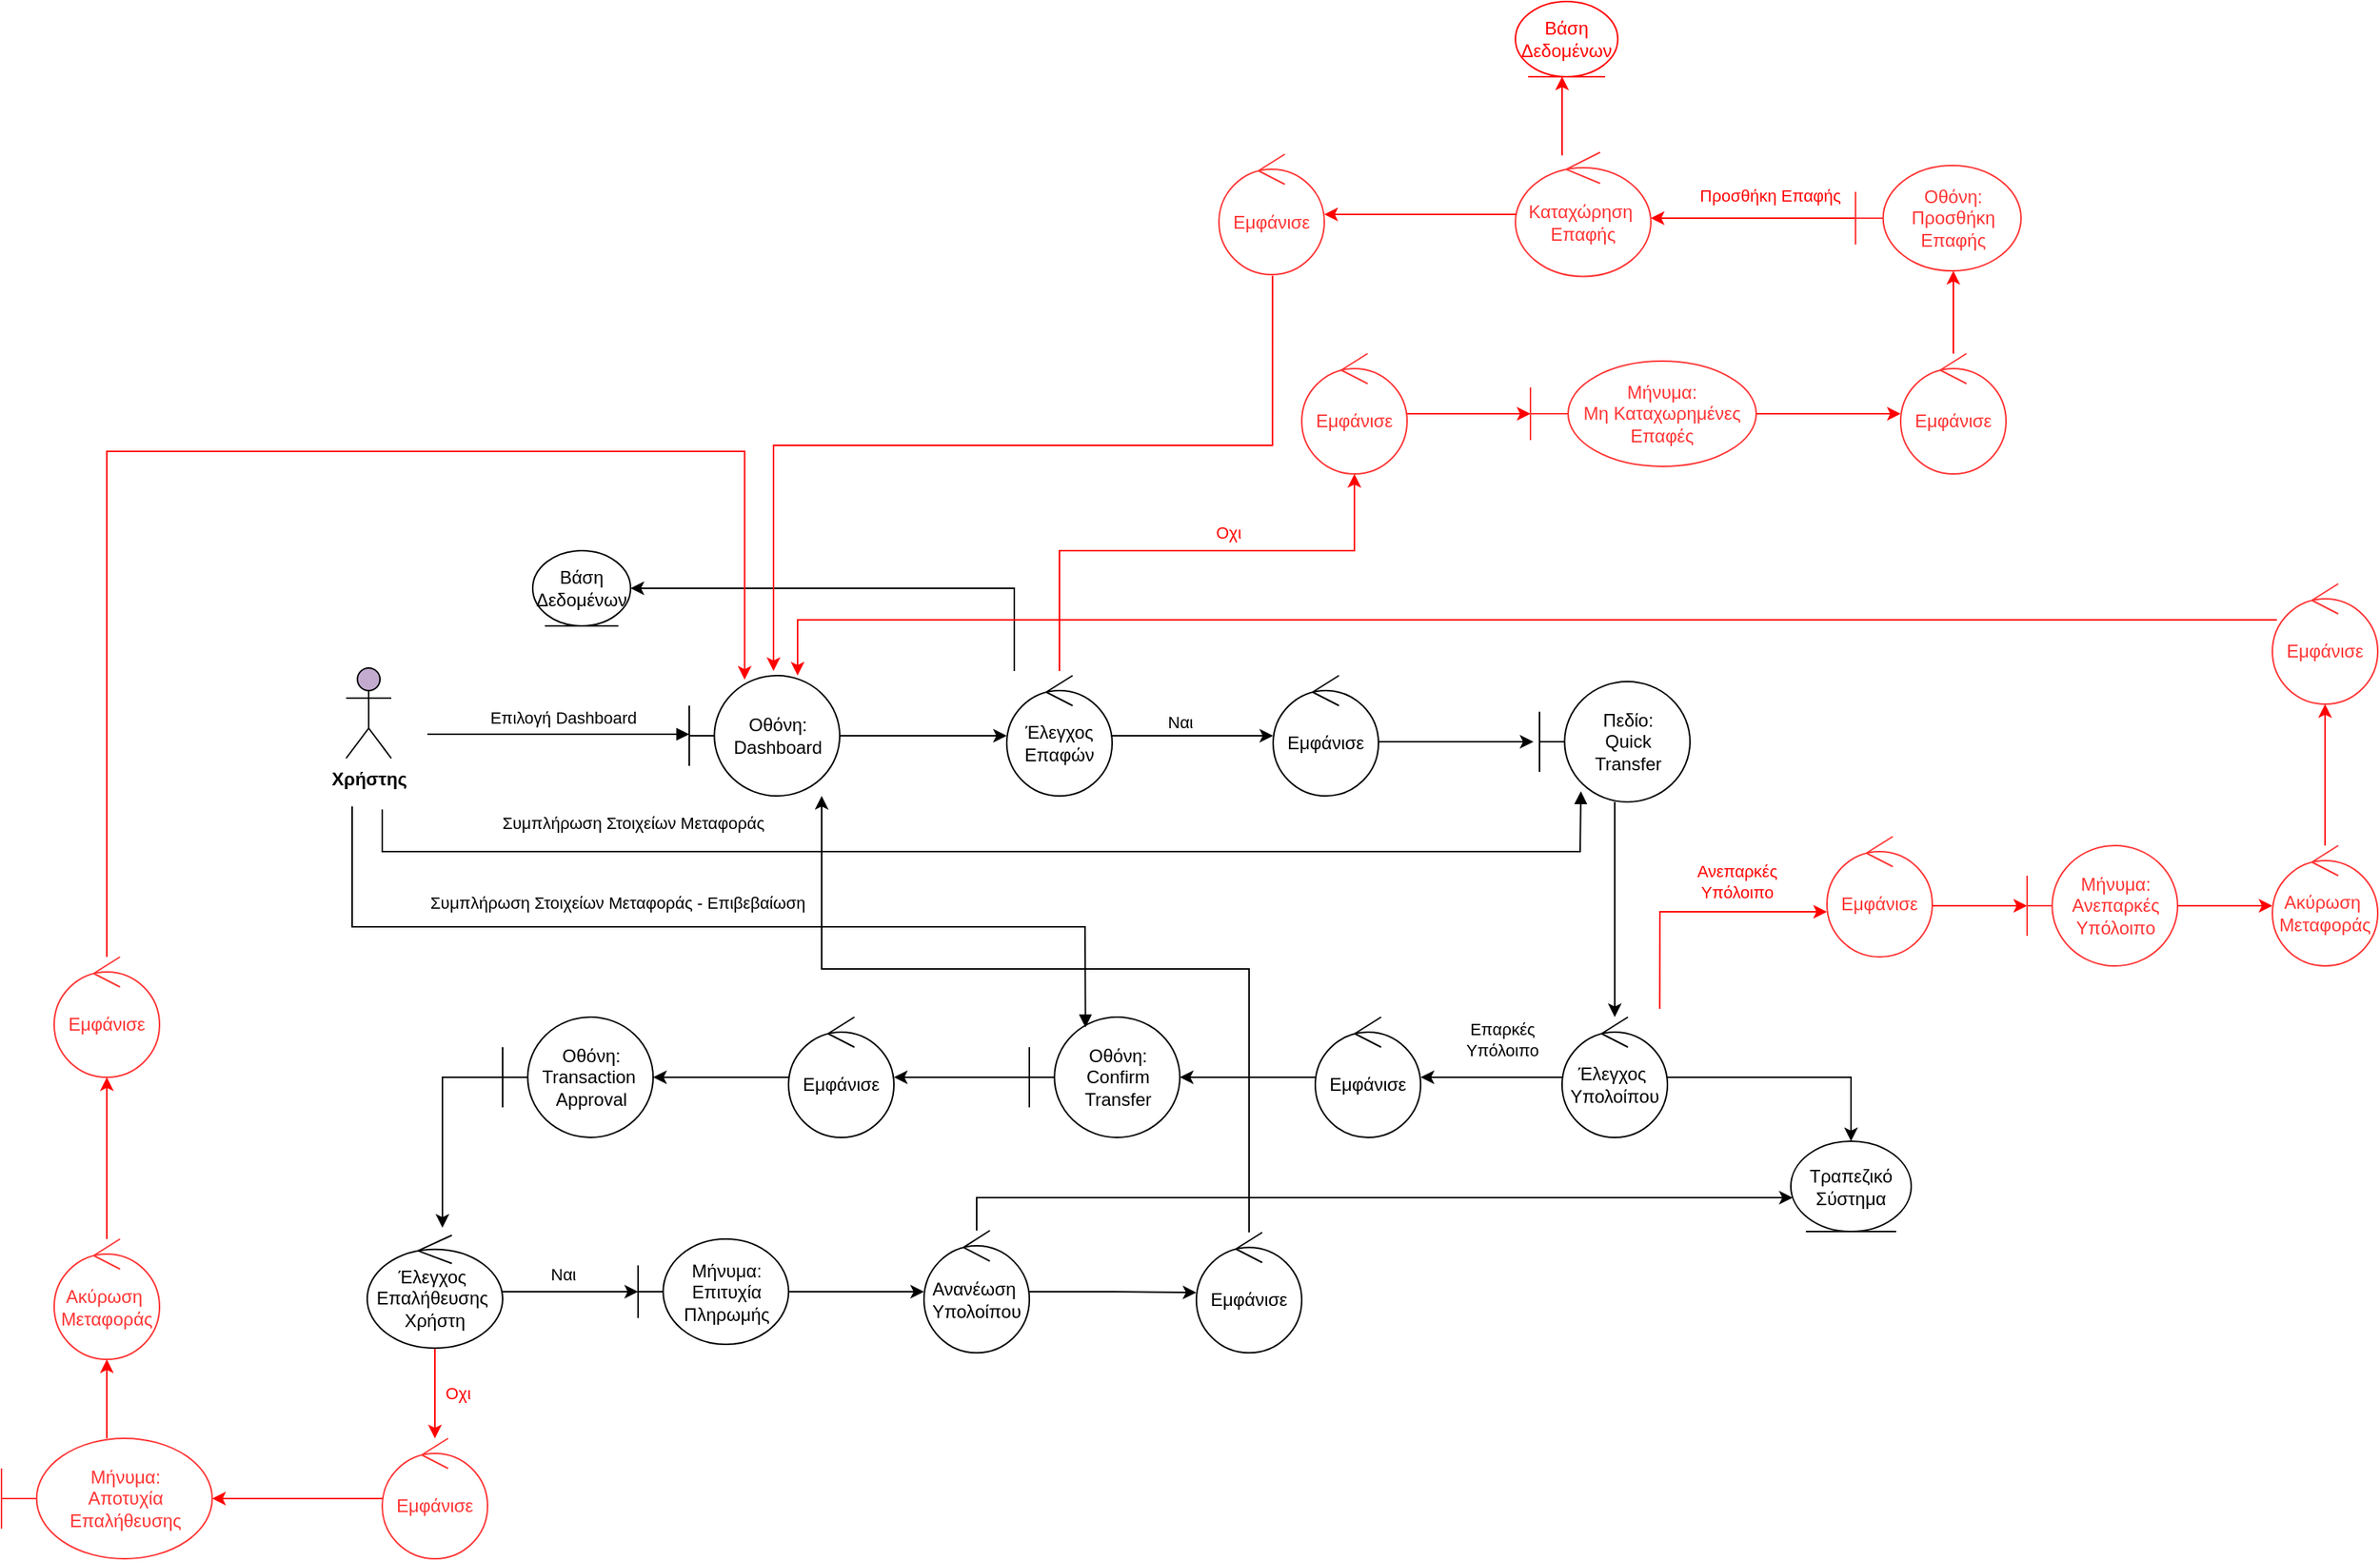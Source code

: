 <mxfile version="19.0.1" type="github"><diagram id="ZXy_3O-CRI1T3Pf7ygeH" name="Page-1"><mxGraphModel dx="2287" dy="1289" grid="0" gridSize="10" guides="1" tooltips="1" connect="1" arrows="1" fold="1" page="0" pageScale="1" pageWidth="827" pageHeight="1169" background="#ffffff" math="0" shadow="0"><root><mxCell id="0"/><mxCell id="1" parent="0"/><mxCell id="hXuJ4Z56DCLlGkcUTUL8-1" value="&lt;b&gt;&lt;font color=&quot;#000000&quot;&gt;Χρήστης&lt;/font&gt;&lt;/b&gt;" style="shape=umlActor;verticalLabelPosition=bottom;verticalAlign=top;html=1;fillColor=#C3ABD0;strokeColor=#000000;fontColor=#ffffff;" parent="1" vertex="1"><mxGeometry x="30" y="48" width="30" height="60" as="geometry"/></mxCell><mxCell id="hXuJ4Z56DCLlGkcUTUL8-9" value="" style="edgeStyle=orthogonalEdgeStyle;rounded=0;orthogonalLoop=1;jettySize=auto;html=1;" parent="1" source="hXuJ4Z56DCLlGkcUTUL8-2" target="hXuJ4Z56DCLlGkcUTUL8-3" edge="1"><mxGeometry relative="1" as="geometry"/></mxCell><mxCell id="hXuJ4Z56DCLlGkcUTUL8-2" value="Οθόνη:&lt;br&gt;Dashboard" style="shape=umlBoundary;whiteSpace=wrap;html=1;" parent="1" vertex="1"><mxGeometry x="258" y="53" width="100" height="80" as="geometry"/></mxCell><mxCell id="hXuJ4Z56DCLlGkcUTUL8-10" value="" style="edgeStyle=orthogonalEdgeStyle;rounded=0;orthogonalLoop=1;jettySize=auto;html=1;" parent="1" source="hXuJ4Z56DCLlGkcUTUL8-3" target="hXuJ4Z56DCLlGkcUTUL8-4" edge="1"><mxGeometry relative="1" as="geometry"/></mxCell><mxCell id="hXuJ4Z56DCLlGkcUTUL8-14" value="Ναι&lt;br&gt;" style="edgeLabel;html=1;align=center;verticalAlign=middle;resizable=0;points=[];" parent="hXuJ4Z56DCLlGkcUTUL8-10" vertex="1" connectable="0"><mxGeometry x="-0.682" y="2" relative="1" as="geometry"><mxPoint x="28" y="-7" as="offset"/></mxGeometry></mxCell><mxCell id="qV5mTYKscrBFaTGhujXJ-31" value="" style="edgeStyle=orthogonalEdgeStyle;rounded=0;orthogonalLoop=1;jettySize=auto;html=1;" parent="1" target="qV5mTYKscrBFaTGhujXJ-30" edge="1"><mxGeometry relative="1" as="geometry"><mxPoint x="474" y="50" as="sourcePoint"/><Array as="points"><mxPoint x="474" y="-5"/></Array></mxGeometry></mxCell><mxCell id="hXuJ4Z56DCLlGkcUTUL8-3" value="Έλεγχος&lt;br&gt;Επαφών" style="ellipse;shape=umlControl;whiteSpace=wrap;html=1;" parent="1" vertex="1"><mxGeometry x="469" y="53" width="70" height="80" as="geometry"/></mxCell><mxCell id="hXuJ4Z56DCLlGkcUTUL8-4" value="Εμφάνισε" style="ellipse;shape=umlControl;whiteSpace=wrap;html=1;" parent="1" vertex="1"><mxGeometry x="646" y="53" width="70" height="80" as="geometry"/></mxCell><mxCell id="qV5mTYKscrBFaTGhujXJ-2" value="" style="edgeStyle=orthogonalEdgeStyle;rounded=0;orthogonalLoop=1;jettySize=auto;html=1;" parent="1" source="hXuJ4Z56DCLlGkcUTUL8-7" target="qV5mTYKscrBFaTGhujXJ-1" edge="1"><mxGeometry relative="1" as="geometry"/></mxCell><mxCell id="hXuJ4Z56DCLlGkcUTUL8-7" value="Πεδίο:&lt;br&gt;Quick &lt;br&gt;Transfer" style="shape=umlBoundary;whiteSpace=wrap;html=1;" parent="1" vertex="1"><mxGeometry x="823" y="57" width="100" height="80" as="geometry"/></mxCell><mxCell id="hXuJ4Z56DCLlGkcUTUL8-8" value="Επιλογή&amp;nbsp;Dashboard" style="html=1;verticalAlign=bottom;endArrow=block;rounded=0;" parent="1" edge="1"><mxGeometry x="0.035" y="2" width="80" relative="1" as="geometry"><mxPoint x="84" y="92" as="sourcePoint"/><mxPoint x="258" y="92" as="targetPoint"/><mxPoint as="offset"/></mxGeometry></mxCell><mxCell id="hXuJ4Z56DCLlGkcUTUL8-11" value="" style="endArrow=classic;html=1;rounded=0;" parent="1" edge="1"><mxGeometry width="50" height="50" relative="1" as="geometry"><mxPoint x="716" y="97" as="sourcePoint"/><mxPoint x="819" y="97" as="targetPoint"/></mxGeometry></mxCell><mxCell id="hXuJ4Z56DCLlGkcUTUL8-15" value="&lt;span style=&quot;&quot;&gt;Συμπλήρωση Στοιχείων Μεταφοράς&amp;nbsp;&lt;/span&gt;" style="html=1;verticalAlign=bottom;endArrow=block;rounded=0;entryX=0.275;entryY=0.911;entryDx=0;entryDy=0;entryPerimeter=0;" parent="1" edge="1" target="hXuJ4Z56DCLlGkcUTUL8-7"><mxGeometry x="-0.546" y="10" width="80" relative="1" as="geometry"><mxPoint x="54" y="142" as="sourcePoint"/><mxPoint x="824" y="130" as="targetPoint"/><Array as="points"><mxPoint x="54" y="170"/><mxPoint x="231" y="170"/><mxPoint x="850" y="170"/></Array><mxPoint as="offset"/></mxGeometry></mxCell><mxCell id="qV5mTYKscrBFaTGhujXJ-7" value="" style="edgeStyle=orthogonalEdgeStyle;rounded=0;orthogonalLoop=1;jettySize=auto;html=1;" parent="1" source="qV5mTYKscrBFaTGhujXJ-1" target="qV5mTYKscrBFaTGhujXJ-3" edge="1"><mxGeometry relative="1" as="geometry"/></mxCell><mxCell id="qV5mTYKscrBFaTGhujXJ-77" value="Επαρκές &lt;br&gt;Υπόλοιπο" style="edgeLabel;html=1;align=center;verticalAlign=middle;resizable=0;points=[];fontColor=#000000;" parent="qV5mTYKscrBFaTGhujXJ-7" vertex="1" connectable="0"><mxGeometry x="-0.242" y="-3" relative="1" as="geometry"><mxPoint x="-5" y="-22" as="offset"/></mxGeometry></mxCell><mxCell id="qV5mTYKscrBFaTGhujXJ-27" value="" style="edgeStyle=orthogonalEdgeStyle;rounded=0;orthogonalLoop=1;jettySize=auto;html=1;" parent="1" source="qV5mTYKscrBFaTGhujXJ-1" target="qV5mTYKscrBFaTGhujXJ-28" edge="1"><mxGeometry relative="1" as="geometry"><mxPoint x="984" y="320" as="targetPoint"/></mxGeometry></mxCell><mxCell id="qV5mTYKscrBFaTGhujXJ-1" value="Έλεγχος&amp;nbsp;&lt;br&gt;Υπολοίπου" style="ellipse;shape=umlControl;whiteSpace=wrap;html=1;" parent="1" vertex="1"><mxGeometry x="838" y="280" width="70" height="80" as="geometry"/></mxCell><mxCell id="qV5mTYKscrBFaTGhujXJ-8" value="" style="edgeStyle=orthogonalEdgeStyle;rounded=0;orthogonalLoop=1;jettySize=auto;html=1;" parent="1" source="qV5mTYKscrBFaTGhujXJ-3" target="qV5mTYKscrBFaTGhujXJ-4" edge="1"><mxGeometry relative="1" as="geometry"/></mxCell><mxCell id="qV5mTYKscrBFaTGhujXJ-3" value="Εμφάνισε" style="ellipse;shape=umlControl;whiteSpace=wrap;html=1;" parent="1" vertex="1"><mxGeometry x="674" y="280" width="70" height="80" as="geometry"/></mxCell><mxCell id="qV5mTYKscrBFaTGhujXJ-16" value="" style="edgeStyle=orthogonalEdgeStyle;rounded=0;orthogonalLoop=1;jettySize=auto;html=1;" parent="1" source="qV5mTYKscrBFaTGhujXJ-4" target="qV5mTYKscrBFaTGhujXJ-11" edge="1"><mxGeometry relative="1" as="geometry"/></mxCell><mxCell id="qV5mTYKscrBFaTGhujXJ-4" value="Οθόνη:&lt;br&gt;Confirm&lt;br&gt;Transfer" style="shape=umlBoundary;whiteSpace=wrap;html=1;" parent="1" vertex="1"><mxGeometry x="484" y="280" width="100" height="80" as="geometry"/></mxCell><mxCell id="qV5mTYKscrBFaTGhujXJ-5" value="" style="html=1;verticalAlign=bottom;endArrow=block;rounded=0;entryX=0.373;entryY=0.086;entryDx=0;entryDy=0;entryPerimeter=0;" parent="1" target="qV5mTYKscrBFaTGhujXJ-4" edge="1"><mxGeometry x="0.829" y="120" width="80" relative="1" as="geometry"><mxPoint x="34" y="140" as="sourcePoint"/><mxPoint x="534" y="230" as="targetPoint"/><Array as="points"><mxPoint x="34" y="220"/><mxPoint x="521" y="220"/></Array><mxPoint as="offset"/></mxGeometry></mxCell><mxCell id="qV5mTYKscrBFaTGhujXJ-6" value="&lt;div style=&quot;text-align: center;&quot;&gt;&lt;span style=&quot;background-color: initial; font-size: 11px;&quot;&gt;Συμπλήρωση Στοιχείων Μεταφοράς - Επιβεβαίωση&lt;/span&gt;&lt;/div&gt;" style="text;whiteSpace=wrap;html=1;" parent="1" vertex="1"><mxGeometry x="84" y="190" width="300" height="20" as="geometry"/></mxCell><mxCell id="qV5mTYKscrBFaTGhujXJ-17" value="" style="edgeStyle=orthogonalEdgeStyle;rounded=0;orthogonalLoop=1;jettySize=auto;html=1;" parent="1" source="qV5mTYKscrBFaTGhujXJ-11" target="qV5mTYKscrBFaTGhujXJ-12" edge="1"><mxGeometry relative="1" as="geometry"/></mxCell><mxCell id="qV5mTYKscrBFaTGhujXJ-11" value="Εμφάνισε" style="ellipse;shape=umlControl;whiteSpace=wrap;html=1;" parent="1" vertex="1"><mxGeometry x="324" y="280" width="70" height="80" as="geometry"/></mxCell><mxCell id="qV5mTYKscrBFaTGhujXJ-12" value="Οθόνη:&lt;br&gt;Transaction&amp;nbsp;&lt;br&gt;Approval" style="shape=umlBoundary;whiteSpace=wrap;html=1;" parent="1" vertex="1"><mxGeometry x="134" y="280" width="100" height="80" as="geometry"/></mxCell><mxCell id="qV5mTYKscrBFaTGhujXJ-19" value="" style="edgeStyle=orthogonalEdgeStyle;rounded=0;orthogonalLoop=1;jettySize=auto;html=1;" parent="1" source="qV5mTYKscrBFaTGhujXJ-13" target="qV5mTYKscrBFaTGhujXJ-14" edge="1"><mxGeometry relative="1" as="geometry"/></mxCell><mxCell id="qV5mTYKscrBFaTGhujXJ-21" value="Ναι" style="edgeLabel;html=1;align=center;verticalAlign=middle;resizable=0;points=[];" parent="qV5mTYKscrBFaTGhujXJ-19" vertex="1" connectable="0"><mxGeometry x="-0.341" y="1" relative="1" as="geometry"><mxPoint x="10" y="-11" as="offset"/></mxGeometry></mxCell><mxCell id="qV5mTYKscrBFaTGhujXJ-56" value="" style="edgeStyle=orthogonalEdgeStyle;rounded=0;orthogonalLoop=1;jettySize=auto;html=1;fontColor=#FF0000;strokeColor=#FF0000;" parent="1" source="qV5mTYKscrBFaTGhujXJ-13" target="qV5mTYKscrBFaTGhujXJ-51" edge="1"><mxGeometry relative="1" as="geometry"/></mxCell><mxCell id="qV5mTYKscrBFaTGhujXJ-62" value="Οχι" style="edgeLabel;html=1;align=center;verticalAlign=middle;resizable=0;points=[];fontColor=#FF0000;" parent="qV5mTYKscrBFaTGhujXJ-56" vertex="1" connectable="0"><mxGeometry x="-0.01" relative="1" as="geometry"><mxPoint x="15" as="offset"/></mxGeometry></mxCell><mxCell id="qV5mTYKscrBFaTGhujXJ-13" value="Έλεγχος&amp;nbsp;&lt;br&gt;Επαλήθευσης&amp;nbsp;&lt;br&gt;Χρήστη" style="ellipse;shape=umlControl;whiteSpace=wrap;html=1;" parent="1" vertex="1"><mxGeometry x="44" y="425" width="90" height="75" as="geometry"/></mxCell><mxCell id="qV5mTYKscrBFaTGhujXJ-20" value="" style="edgeStyle=orthogonalEdgeStyle;rounded=0;orthogonalLoop=1;jettySize=auto;html=1;" parent="1" source="qV5mTYKscrBFaTGhujXJ-14" target="qV5mTYKscrBFaTGhujXJ-15" edge="1"><mxGeometry relative="1" as="geometry"/></mxCell><mxCell id="qV5mTYKscrBFaTGhujXJ-14" value="Μήνυμα:&lt;br&gt;Επιτυχία&lt;br&gt;Πληρωμής&lt;br&gt;" style="shape=umlBoundary;whiteSpace=wrap;html=1;" parent="1" vertex="1"><mxGeometry x="224" y="427.5" width="100" height="70" as="geometry"/></mxCell><mxCell id="qV5mTYKscrBFaTGhujXJ-23" value="" style="edgeStyle=orthogonalEdgeStyle;rounded=0;orthogonalLoop=1;jettySize=auto;html=1;" parent="1" source="qV5mTYKscrBFaTGhujXJ-15" target="qV5mTYKscrBFaTGhujXJ-22" edge="1"><mxGeometry relative="1" as="geometry"/></mxCell><mxCell id="qV5mTYKscrBFaTGhujXJ-29" value="" style="edgeStyle=orthogonalEdgeStyle;rounded=0;orthogonalLoop=1;jettySize=auto;html=1;" parent="1" source="qV5mTYKscrBFaTGhujXJ-15" target="qV5mTYKscrBFaTGhujXJ-28" edge="1"><mxGeometry relative="1" as="geometry"><Array as="points"><mxPoint x="449" y="400"/></Array></mxGeometry></mxCell><mxCell id="qV5mTYKscrBFaTGhujXJ-15" value="Ανανέωση&amp;nbsp;&lt;br&gt;Υπολοίπου" style="ellipse;shape=umlControl;whiteSpace=wrap;html=1;" parent="1" vertex="1"><mxGeometry x="414" y="421.88" width="70" height="81.25" as="geometry"/></mxCell><mxCell id="qV5mTYKscrBFaTGhujXJ-18" value="" style="endArrow=classic;html=1;rounded=0;" parent="1" edge="1"><mxGeometry width="50" height="50" relative="1" as="geometry"><mxPoint x="134" y="320" as="sourcePoint"/><mxPoint x="94" y="420" as="targetPoint"/><Array as="points"><mxPoint x="94" y="320"/></Array></mxGeometry></mxCell><mxCell id="jSRuKzGEskVmPQxeunY6-5" style="edgeStyle=orthogonalEdgeStyle;rounded=0;orthogonalLoop=1;jettySize=auto;html=1;fontColor=#000000;strokeColor=#000000;" edge="1" parent="1" source="qV5mTYKscrBFaTGhujXJ-22" target="hXuJ4Z56DCLlGkcUTUL8-2"><mxGeometry relative="1" as="geometry"><Array as="points"><mxPoint x="630" y="248"/><mxPoint x="346" y="248"/></Array></mxGeometry></mxCell><mxCell id="qV5mTYKscrBFaTGhujXJ-22" value="Εμφάνισε" style="ellipse;shape=umlControl;whiteSpace=wrap;html=1;" parent="1" vertex="1"><mxGeometry x="595" y="423.13" width="70" height="80" as="geometry"/></mxCell><mxCell id="qV5mTYKscrBFaTGhujXJ-28" value="Τραπεζικό Σύστημα" style="ellipse;shape=umlEntity;whiteSpace=wrap;html=1;" parent="1" vertex="1"><mxGeometry x="990" y="362.5" width="80" height="60" as="geometry"/></mxCell><mxCell id="qV5mTYKscrBFaTGhujXJ-30" value="Βάση Δεδομένων" style="ellipse;shape=umlEntity;whiteSpace=wrap;html=1;" parent="1" vertex="1"><mxGeometry x="154" y="-30" width="65" height="50" as="geometry"/></mxCell><mxCell id="qV5mTYKscrBFaTGhujXJ-39" value="" style="edgeStyle=orthogonalEdgeStyle;rounded=0;orthogonalLoop=1;jettySize=auto;html=1;fontColor=#FF0000;strokeColor=#FF0000;" parent="1" source="qV5mTYKscrBFaTGhujXJ-32" target="qV5mTYKscrBFaTGhujXJ-33" edge="1"><mxGeometry relative="1" as="geometry"/></mxCell><mxCell id="qV5mTYKscrBFaTGhujXJ-32" value="&lt;font color=&quot;#ff3333&quot;&gt;Εμφάνισε&lt;/font&gt;" style="ellipse;shape=umlControl;whiteSpace=wrap;html=1;strokeColor=#FF3333;" parent="1" vertex="1"><mxGeometry x="665" y="-161" width="70" height="80" as="geometry"/></mxCell><mxCell id="qV5mTYKscrBFaTGhujXJ-40" value="" style="edgeStyle=orthogonalEdgeStyle;rounded=0;orthogonalLoop=1;jettySize=auto;html=1;fontColor=#FF0000;strokeColor=#FF0000;" parent="1" source="qV5mTYKscrBFaTGhujXJ-33" target="qV5mTYKscrBFaTGhujXJ-36" edge="1"><mxGeometry relative="1" as="geometry"/></mxCell><mxCell id="qV5mTYKscrBFaTGhujXJ-33" value="&lt;font color=&quot;#ff3333&quot;&gt;Μήνυμα:&lt;br&gt;Μη Καταχωρημένες Επαφές&lt;/font&gt;" style="shape=umlBoundary;whiteSpace=wrap;html=1;strokeColor=#FF3333;" parent="1" vertex="1"><mxGeometry x="817" y="-156" width="150" height="70" as="geometry"/></mxCell><mxCell id="qV5mTYKscrBFaTGhujXJ-48" value="" style="edgeStyle=orthogonalEdgeStyle;rounded=0;orthogonalLoop=1;jettySize=auto;html=1;fontColor=#FF0000;strokeColor=#FF0000;" parent="1" source="qV5mTYKscrBFaTGhujXJ-34" target="qV5mTYKscrBFaTGhujXJ-46" edge="1"><mxGeometry relative="1" as="geometry"/></mxCell><mxCell id="qV5mTYKscrBFaTGhujXJ-50" value="" style="edgeStyle=orthogonalEdgeStyle;rounded=0;orthogonalLoop=1;jettySize=auto;html=1;fontColor=#FF0000;strokeColor=#FF0000;" parent="1" source="qV5mTYKscrBFaTGhujXJ-34" target="qV5mTYKscrBFaTGhujXJ-45" edge="1"><mxGeometry relative="1" as="geometry"><Array as="points"><mxPoint x="838" y="-299"/><mxPoint x="838" y="-299"/></Array></mxGeometry></mxCell><mxCell id="qV5mTYKscrBFaTGhujXJ-34" value="&lt;font color=&quot;#ff3333&quot;&gt;Καταχώρηση&amp;nbsp;&lt;br&gt;Επαφής&lt;br&gt;&lt;/font&gt;" style="ellipse;shape=umlControl;whiteSpace=wrap;html=1;strokeColor=#FF3333;" parent="1" vertex="1"><mxGeometry x="807" y="-294.75" width="90" height="82.5" as="geometry"/></mxCell><mxCell id="qV5mTYKscrBFaTGhujXJ-43" value="" style="edgeStyle=orthogonalEdgeStyle;rounded=0;orthogonalLoop=1;jettySize=auto;html=1;fontColor=#FF0000;strokeColor=#FF0000;" parent="1" source="qV5mTYKscrBFaTGhujXJ-35" target="qV5mTYKscrBFaTGhujXJ-34" edge="1"><mxGeometry relative="1" as="geometry"><Array as="points"><mxPoint x="1003" y="-251"/><mxPoint x="1003" y="-251"/></Array></mxGeometry></mxCell><mxCell id="qV5mTYKscrBFaTGhujXJ-75" value="Προσθήκη Επαφής" style="edgeLabel;html=1;align=center;verticalAlign=middle;resizable=0;points=[];fontColor=#FF0000;" parent="qV5mTYKscrBFaTGhujXJ-43" vertex="1" connectable="0"><mxGeometry x="-0.266" y="-2" relative="1" as="geometry"><mxPoint x="-7" y="-13" as="offset"/></mxGeometry></mxCell><mxCell id="qV5mTYKscrBFaTGhujXJ-35" value="&lt;font color=&quot;#ff3333&quot;&gt;Οθόνη:&lt;br&gt;Προσθήκη&lt;br&gt;Επαφής&lt;br&gt;&lt;/font&gt;" style="shape=umlBoundary;whiteSpace=wrap;html=1;strokeColor=#FF3333;" parent="1" vertex="1"><mxGeometry x="1033" y="-286" width="110" height="70" as="geometry"/></mxCell><mxCell id="qV5mTYKscrBFaTGhujXJ-41" value="" style="edgeStyle=orthogonalEdgeStyle;rounded=0;orthogonalLoop=1;jettySize=auto;html=1;fontColor=#FF0000;strokeColor=#FF0000;" parent="1" source="qV5mTYKscrBFaTGhujXJ-36" target="qV5mTYKscrBFaTGhujXJ-35" edge="1"><mxGeometry relative="1" as="geometry"><Array as="points"><mxPoint x="1098" y="-216"/><mxPoint x="1098" y="-216"/></Array></mxGeometry></mxCell><mxCell id="qV5mTYKscrBFaTGhujXJ-36" value="&lt;font color=&quot;#ff3333&quot;&gt;Εμφάνισε&lt;/font&gt;" style="ellipse;shape=umlControl;whiteSpace=wrap;html=1;strokeColor=#FF3333;" parent="1" vertex="1"><mxGeometry x="1063" y="-161" width="70" height="80" as="geometry"/></mxCell><mxCell id="qV5mTYKscrBFaTGhujXJ-37" value="" style="endArrow=classic;html=1;rounded=0;strokeColor=#FF0000;" parent="1" edge="1" target="qV5mTYKscrBFaTGhujXJ-32"><mxGeometry width="50" height="50" relative="1" as="geometry"><mxPoint x="504" y="50" as="sourcePoint"/><mxPoint x="644" y="-30" as="targetPoint"/><Array as="points"><mxPoint x="504" y="-30"/><mxPoint x="700" y="-30"/></Array></mxGeometry></mxCell><mxCell id="qV5mTYKscrBFaTGhujXJ-38" value="Οχι" style="edgeLabel;html=1;align=center;verticalAlign=middle;resizable=0;points=[];fontColor=#FF0000;" parent="qV5mTYKscrBFaTGhujXJ-37" vertex="1" connectable="0"><mxGeometry x="0.455" y="1" relative="1" as="geometry"><mxPoint x="-46" y="-11" as="offset"/></mxGeometry></mxCell><mxCell id="qV5mTYKscrBFaTGhujXJ-45" value="&lt;font color=&quot;#ff0000&quot;&gt;Βάση Δεδομένων&lt;/font&gt;" style="ellipse;shape=umlEntity;whiteSpace=wrap;html=1;strokeColor=#FF0000;" parent="1" vertex="1"><mxGeometry x="807" y="-395" width="68" height="50" as="geometry"/></mxCell><mxCell id="qV5mTYKscrBFaTGhujXJ-46" value="&lt;font color=&quot;#ff3333&quot;&gt;Εμφάνισε&lt;/font&gt;" style="ellipse;shape=umlControl;whiteSpace=wrap;html=1;strokeColor=#FF3333;" parent="1" vertex="1"><mxGeometry x="610" y="-293.5" width="70" height="80" as="geometry"/></mxCell><mxCell id="qV5mTYKscrBFaTGhujXJ-49" value="" style="edgeStyle=orthogonalEdgeStyle;rounded=0;orthogonalLoop=1;jettySize=auto;html=1;fontColor=#FF0000;strokeColor=#FF0000;exitX=0.509;exitY=1.009;exitDx=0;exitDy=0;exitPerimeter=0;" parent="1" source="qV5mTYKscrBFaTGhujXJ-46" edge="1"><mxGeometry relative="1" as="geometry"><mxPoint x="662" y="-160" as="sourcePoint"/><mxPoint x="314" y="50" as="targetPoint"/><Array as="points"><mxPoint x="646" y="-100"/><mxPoint x="314" y="-100"/></Array></mxGeometry></mxCell><mxCell id="qV5mTYKscrBFaTGhujXJ-57" value="" style="edgeStyle=orthogonalEdgeStyle;rounded=0;orthogonalLoop=1;jettySize=auto;html=1;fontColor=#FF0000;strokeColor=#FF0000;" parent="1" source="qV5mTYKscrBFaTGhujXJ-51" target="qV5mTYKscrBFaTGhujXJ-52" edge="1"><mxGeometry relative="1" as="geometry"/></mxCell><mxCell id="qV5mTYKscrBFaTGhujXJ-51" value="&lt;font color=&quot;#ff3333&quot;&gt;Εμφάνισε&lt;/font&gt;" style="ellipse;shape=umlControl;whiteSpace=wrap;html=1;strokeColor=#FF3333;" parent="1" vertex="1"><mxGeometry x="54" y="560" width="70" height="80" as="geometry"/></mxCell><mxCell id="qV5mTYKscrBFaTGhujXJ-58" value="" style="edgeStyle=orthogonalEdgeStyle;rounded=0;orthogonalLoop=1;jettySize=auto;html=1;fontColor=#FF0000;strokeColor=#FF0000;" parent="1" source="qV5mTYKscrBFaTGhujXJ-52" target="qV5mTYKscrBFaTGhujXJ-53" edge="1"><mxGeometry relative="1" as="geometry"/></mxCell><mxCell id="qV5mTYKscrBFaTGhujXJ-52" value="&lt;font color=&quot;#ff3333&quot;&gt;Μήνυμα:&lt;br&gt;Αποτυχία&lt;br&gt;Επαλήθευσης&lt;br&gt;&lt;/font&gt;" style="shape=umlBoundary;whiteSpace=wrap;html=1;strokeColor=#FF3333;" parent="1" vertex="1"><mxGeometry x="-199" y="560" width="140" height="80" as="geometry"/></mxCell><mxCell id="qV5mTYKscrBFaTGhujXJ-59" value="" style="edgeStyle=orthogonalEdgeStyle;rounded=0;orthogonalLoop=1;jettySize=auto;html=1;fontColor=#FF0000;strokeColor=#FF0000;" parent="1" source="qV5mTYKscrBFaTGhujXJ-53" target="qV5mTYKscrBFaTGhujXJ-54" edge="1"><mxGeometry relative="1" as="geometry"/></mxCell><mxCell id="qV5mTYKscrBFaTGhujXJ-53" value="&lt;font color=&quot;#ff3333&quot;&gt;Ακύρωση&amp;nbsp;&lt;br&gt;Μεταφοράς&lt;br&gt;&lt;/font&gt;" style="ellipse;shape=umlControl;whiteSpace=wrap;html=1;strokeColor=#FF3333;" parent="1" vertex="1"><mxGeometry x="-164" y="427.5" width="70" height="80" as="geometry"/></mxCell><mxCell id="jSRuKzGEskVmPQxeunY6-4" style="edgeStyle=orthogonalEdgeStyle;rounded=0;orthogonalLoop=1;jettySize=auto;html=1;entryX=0.368;entryY=0.034;entryDx=0;entryDy=0;entryPerimeter=0;fontColor=#000000;strokeColor=#FF0000;" edge="1" parent="1" source="qV5mTYKscrBFaTGhujXJ-54" target="hXuJ4Z56DCLlGkcUTUL8-2"><mxGeometry relative="1" as="geometry"><Array as="points"><mxPoint x="-129" y="-96"/><mxPoint x="295" y="-96"/></Array></mxGeometry></mxCell><mxCell id="qV5mTYKscrBFaTGhujXJ-54" value="&lt;font color=&quot;#ff3333&quot;&gt;Εμφάνισε&lt;/font&gt;" style="ellipse;shape=umlControl;whiteSpace=wrap;html=1;strokeColor=#FF3333;" parent="1" vertex="1"><mxGeometry x="-164" y="240" width="70" height="80" as="geometry"/></mxCell><mxCell id="qV5mTYKscrBFaTGhujXJ-63" value="" style="endArrow=classic;html=1;rounded=0;fontColor=#FF0000;strokeColor=#FF0000;entryX=0.016;entryY=0.569;entryDx=0;entryDy=0;entryPerimeter=0;" parent="1" edge="1"><mxGeometry width="50" height="50" relative="1" as="geometry"><mxPoint x="902.88" y="274.48" as="sourcePoint"/><mxPoint x="1014" y="210" as="targetPoint"/><Array as="points"><mxPoint x="903" y="210"/></Array></mxGeometry></mxCell><mxCell id="qV5mTYKscrBFaTGhujXJ-78" value="Ανεπαρκές&lt;br&gt;Υπόλοιπο" style="edgeLabel;html=1;align=center;verticalAlign=middle;resizable=0;points=[];fontColor=#FF0000;" parent="qV5mTYKscrBFaTGhujXJ-63" vertex="1" connectable="0"><mxGeometry x="0.564" y="1" relative="1" as="geometry"><mxPoint x="-22" y="-19" as="offset"/></mxGeometry></mxCell><mxCell id="qV5mTYKscrBFaTGhujXJ-69" value="" style="edgeStyle=orthogonalEdgeStyle;rounded=0;orthogonalLoop=1;jettySize=auto;html=1;fontColor=#FF0000;strokeColor=#FF0000;" parent="1" source="qV5mTYKscrBFaTGhujXJ-64" target="qV5mTYKscrBFaTGhujXJ-65" edge="1"><mxGeometry relative="1" as="geometry"><Array as="points"><mxPoint x="1099" y="206"/><mxPoint x="1099" y="206"/></Array></mxGeometry></mxCell><mxCell id="qV5mTYKscrBFaTGhujXJ-64" value="&lt;font color=&quot;#ff3333&quot;&gt;Εμφάνισε&lt;/font&gt;" style="ellipse;shape=umlControl;whiteSpace=wrap;html=1;strokeColor=#FF3333;" parent="1" vertex="1"><mxGeometry x="1014" y="160" width="70" height="80" as="geometry"/></mxCell><mxCell id="jSRuKzGEskVmPQxeunY6-2" value="" style="edgeStyle=orthogonalEdgeStyle;rounded=0;orthogonalLoop=1;jettySize=auto;html=1;fontColor=#000000;strokeColor=#FF0000;" edge="1" parent="1" source="qV5mTYKscrBFaTGhujXJ-65" target="qV5mTYKscrBFaTGhujXJ-66"><mxGeometry relative="1" as="geometry"/></mxCell><mxCell id="qV5mTYKscrBFaTGhujXJ-65" value="&lt;font color=&quot;#ff3333&quot;&gt;Μήνυμα:&lt;br&gt;Ανεπαρκές&lt;br&gt;Υπόλοιπο&lt;br&gt;&lt;/font&gt;" style="shape=umlBoundary;whiteSpace=wrap;html=1;strokeColor=#FF3333;" parent="1" vertex="1"><mxGeometry x="1147" y="166" width="100" height="80" as="geometry"/></mxCell><mxCell id="qV5mTYKscrBFaTGhujXJ-71" value="" style="edgeStyle=orthogonalEdgeStyle;rounded=0;orthogonalLoop=1;jettySize=auto;html=1;fontColor=#FF0000;strokeColor=#FF0000;" parent="1" source="qV5mTYKscrBFaTGhujXJ-66" target="qV5mTYKscrBFaTGhujXJ-67" edge="1"><mxGeometry relative="1" as="geometry"/></mxCell><mxCell id="qV5mTYKscrBFaTGhujXJ-66" value="&lt;font color=&quot;#ff3333&quot;&gt;Ακύρωση&amp;nbsp;&lt;br&gt;Μεταφοράς&lt;br&gt;&lt;/font&gt;" style="ellipse;shape=umlControl;whiteSpace=wrap;html=1;strokeColor=#FF3333;" parent="1" vertex="1"><mxGeometry x="1310" y="166" width="70" height="80" as="geometry"/></mxCell><mxCell id="jSRuKzGEskVmPQxeunY6-3" style="edgeStyle=orthogonalEdgeStyle;rounded=0;orthogonalLoop=1;jettySize=auto;html=1;fontColor=#000000;strokeColor=#FF0000;" edge="1" parent="1" source="qV5mTYKscrBFaTGhujXJ-67"><mxGeometry relative="1" as="geometry"><mxPoint x="330" y="53" as="targetPoint"/><Array as="points"><mxPoint x="330" y="16"/><mxPoint x="330" y="53"/></Array></mxGeometry></mxCell><mxCell id="qV5mTYKscrBFaTGhujXJ-67" value="&lt;font color=&quot;#ff3333&quot;&gt;Εμφάνισε&lt;/font&gt;" style="ellipse;shape=umlControl;whiteSpace=wrap;html=1;strokeColor=#FF3333;" parent="1" vertex="1"><mxGeometry x="1310" y="-8" width="70" height="80" as="geometry"/></mxCell></root></mxGraphModel></diagram></mxfile>